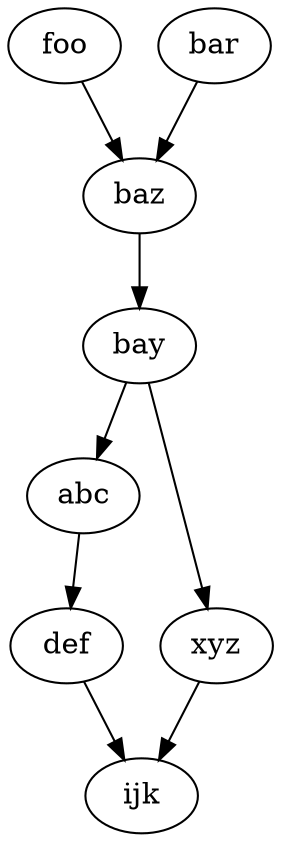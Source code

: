 digraph asyncAuto {
	foo -> baz;
	bar -> baz;
	baz -> bay;
	bay -> abc;
	bay -> xyz;
	abc -> def;
	def -> ijk;
	xyz -> ijk;
}
